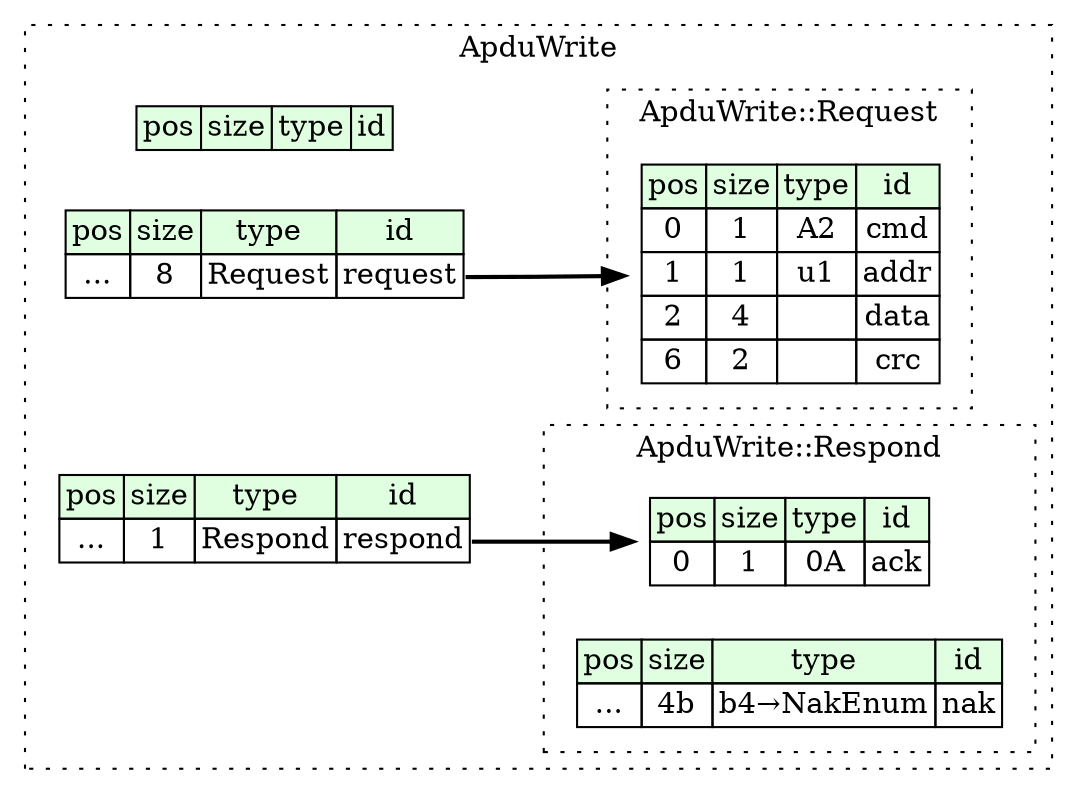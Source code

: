 digraph {
	rankdir=LR;
	node [shape=plaintext];
	subgraph cluster__apdu_write {
		label="ApduWrite";
		graph[style=dotted];

		apdu_write__seq [label=<<TABLE BORDER="0" CELLBORDER="1" CELLSPACING="0">
			<TR><TD BGCOLOR="#E0FFE0">pos</TD><TD BGCOLOR="#E0FFE0">size</TD><TD BGCOLOR="#E0FFE0">type</TD><TD BGCOLOR="#E0FFE0">id</TD></TR>
		</TABLE>>];
		apdu_write__inst__request [label=<<TABLE BORDER="0" CELLBORDER="1" CELLSPACING="0">
			<TR><TD BGCOLOR="#E0FFE0">pos</TD><TD BGCOLOR="#E0FFE0">size</TD><TD BGCOLOR="#E0FFE0">type</TD><TD BGCOLOR="#E0FFE0">id</TD></TR>
			<TR><TD PORT="request_pos">...</TD><TD PORT="request_size">8</TD><TD>Request</TD><TD PORT="request_type">request</TD></TR>
		</TABLE>>];
		apdu_write__inst__respond [label=<<TABLE BORDER="0" CELLBORDER="1" CELLSPACING="0">
			<TR><TD BGCOLOR="#E0FFE0">pos</TD><TD BGCOLOR="#E0FFE0">size</TD><TD BGCOLOR="#E0FFE0">type</TD><TD BGCOLOR="#E0FFE0">id</TD></TR>
			<TR><TD PORT="respond_pos">...</TD><TD PORT="respond_size">1</TD><TD>Respond</TD><TD PORT="respond_type">respond</TD></TR>
		</TABLE>>];
		subgraph cluster__request {
			label="ApduWrite::Request";
			graph[style=dotted];

			request__seq [label=<<TABLE BORDER="0" CELLBORDER="1" CELLSPACING="0">
				<TR><TD BGCOLOR="#E0FFE0">pos</TD><TD BGCOLOR="#E0FFE0">size</TD><TD BGCOLOR="#E0FFE0">type</TD><TD BGCOLOR="#E0FFE0">id</TD></TR>
				<TR><TD PORT="cmd_pos">0</TD><TD PORT="cmd_size">1</TD><TD>A2</TD><TD PORT="cmd_type">cmd</TD></TR>
				<TR><TD PORT="addr_pos">1</TD><TD PORT="addr_size">1</TD><TD>u1</TD><TD PORT="addr_type">addr</TD></TR>
				<TR><TD PORT="data_pos">2</TD><TD PORT="data_size">4</TD><TD></TD><TD PORT="data_type">data</TD></TR>
				<TR><TD PORT="crc_pos">6</TD><TD PORT="crc_size">2</TD><TD></TD><TD PORT="crc_type">crc</TD></TR>
			</TABLE>>];
		}
		subgraph cluster__respond {
			label="ApduWrite::Respond";
			graph[style=dotted];

			respond__seq [label=<<TABLE BORDER="0" CELLBORDER="1" CELLSPACING="0">
				<TR><TD BGCOLOR="#E0FFE0">pos</TD><TD BGCOLOR="#E0FFE0">size</TD><TD BGCOLOR="#E0FFE0">type</TD><TD BGCOLOR="#E0FFE0">id</TD></TR>
				<TR><TD PORT="ack_pos">0</TD><TD PORT="ack_size">1</TD><TD>0A</TD><TD PORT="ack_type">ack</TD></TR>
			</TABLE>>];
			respond__inst__nak [label=<<TABLE BORDER="0" CELLBORDER="1" CELLSPACING="0">
				<TR><TD BGCOLOR="#E0FFE0">pos</TD><TD BGCOLOR="#E0FFE0">size</TD><TD BGCOLOR="#E0FFE0">type</TD><TD BGCOLOR="#E0FFE0">id</TD></TR>
				<TR><TD PORT="nak_pos">...</TD><TD PORT="nak_size">4b</TD><TD>b4→NakEnum</TD><TD PORT="nak_type">nak</TD></TR>
			</TABLE>>];
		}
	}
	apdu_write__inst__request:request_type -> request__seq [style=bold];
	apdu_write__inst__respond:respond_type -> respond__seq [style=bold];
}
